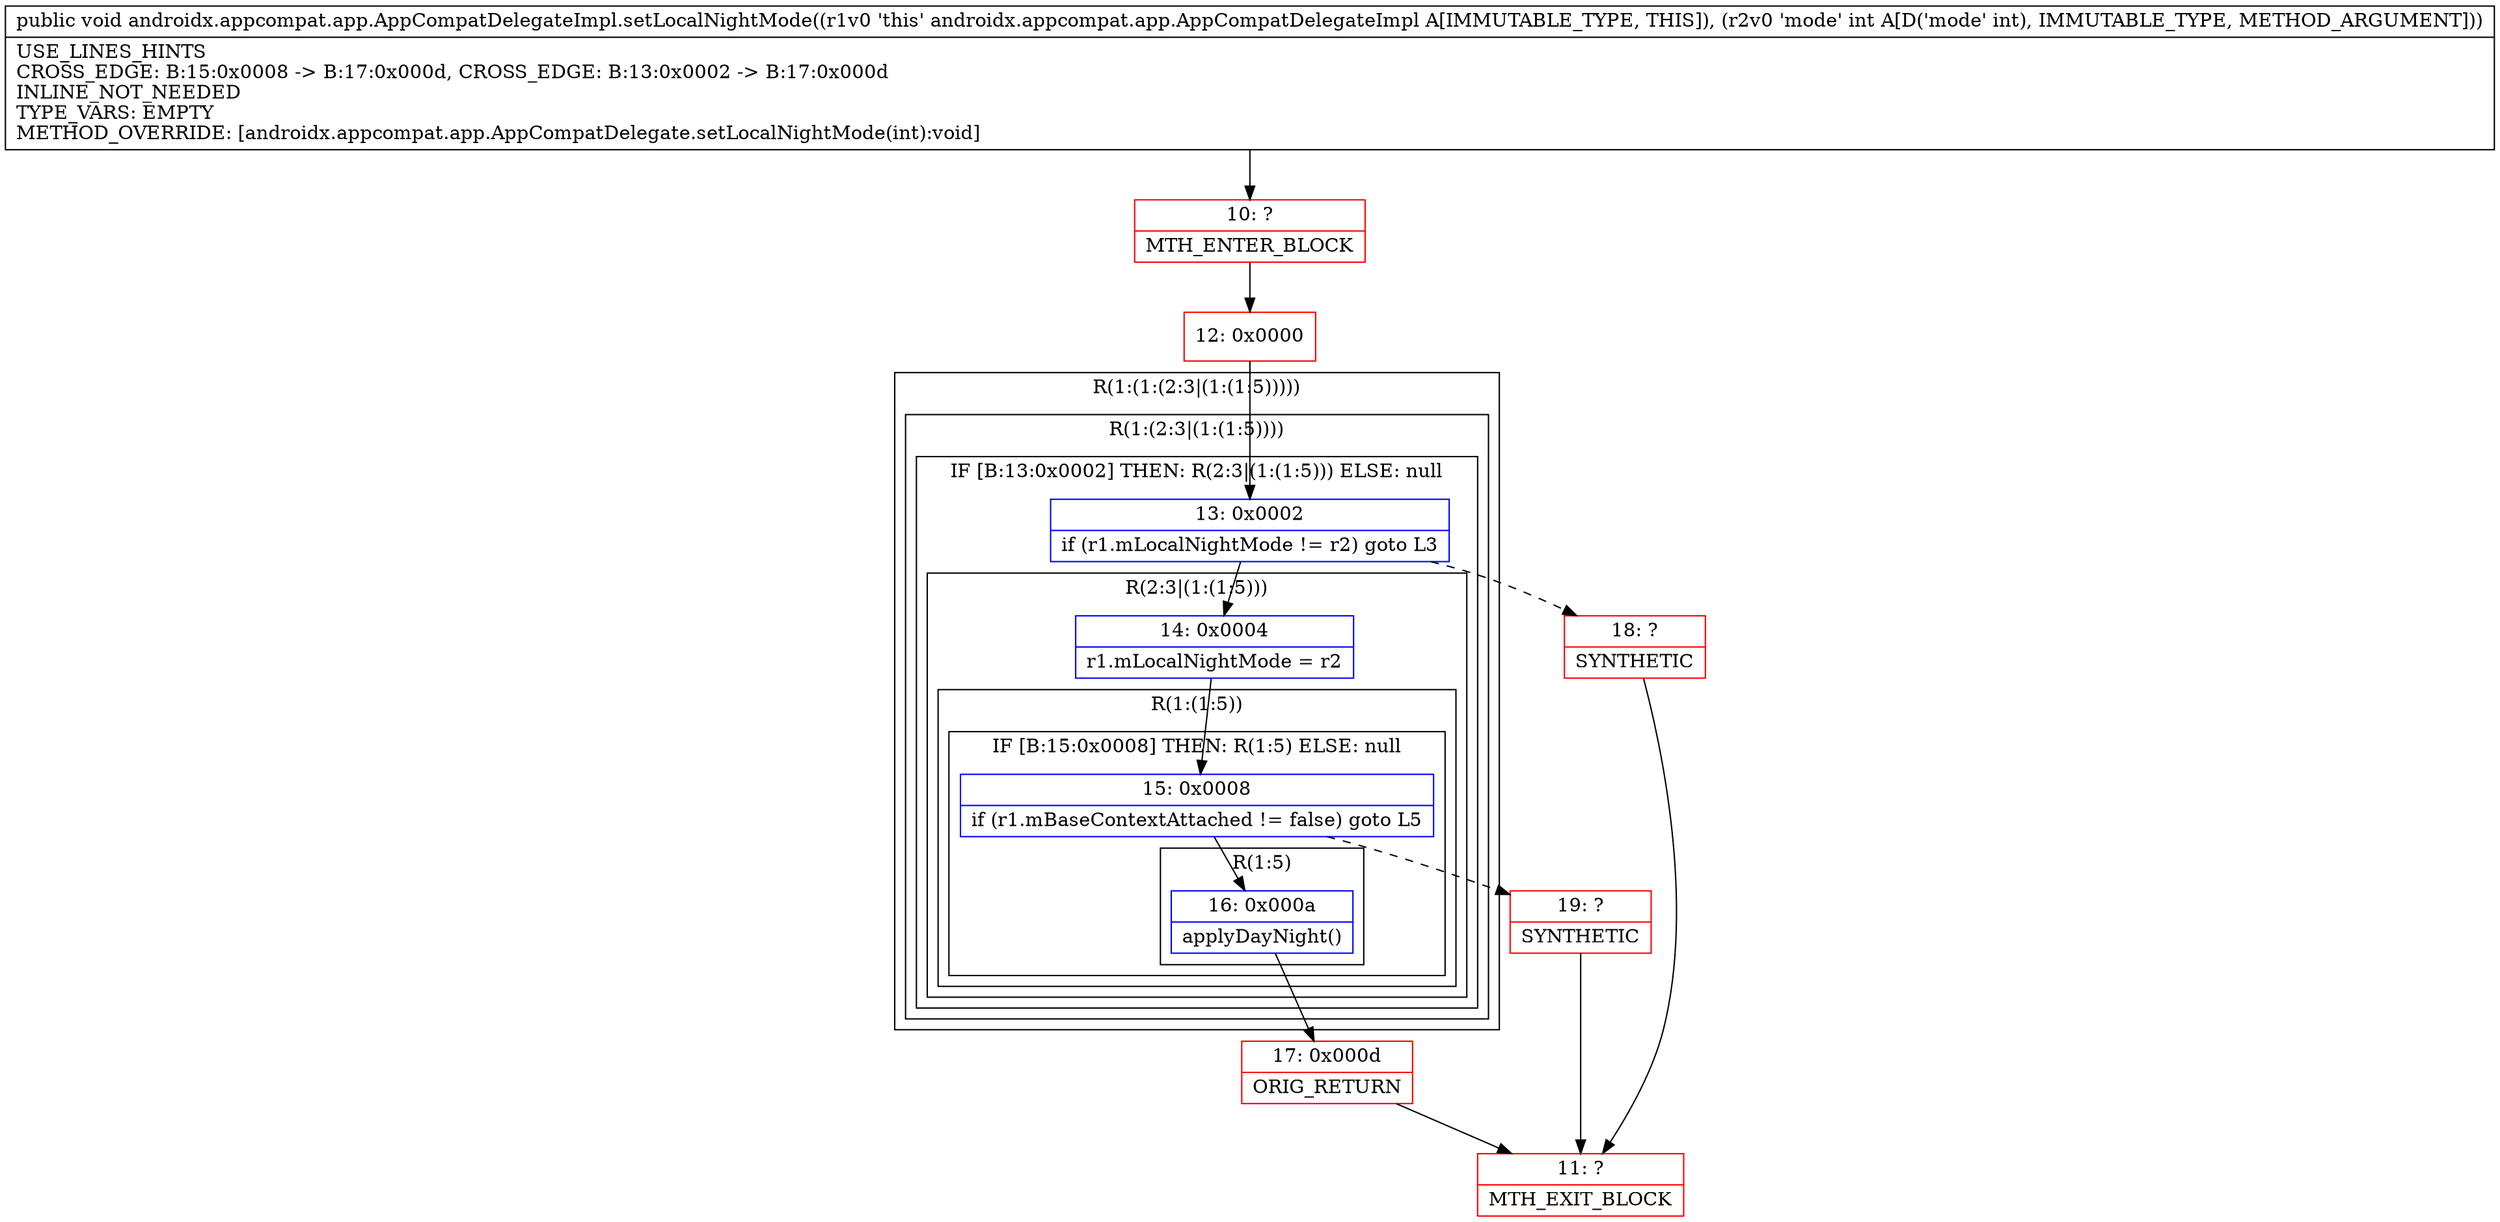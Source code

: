 digraph "CFG forandroidx.appcompat.app.AppCompatDelegateImpl.setLocalNightMode(I)V" {
subgraph cluster_Region_255456862 {
label = "R(1:(1:(2:3|(1:(1:5)))))";
node [shape=record,color=blue];
subgraph cluster_Region_170528746 {
label = "R(1:(2:3|(1:(1:5))))";
node [shape=record,color=blue];
subgraph cluster_IfRegion_112358798 {
label = "IF [B:13:0x0002] THEN: R(2:3|(1:(1:5))) ELSE: null";
node [shape=record,color=blue];
Node_13 [shape=record,label="{13\:\ 0x0002|if (r1.mLocalNightMode != r2) goto L3\l}"];
subgraph cluster_Region_1865042685 {
label = "R(2:3|(1:(1:5)))";
node [shape=record,color=blue];
Node_14 [shape=record,label="{14\:\ 0x0004|r1.mLocalNightMode = r2\l}"];
subgraph cluster_Region_803326528 {
label = "R(1:(1:5))";
node [shape=record,color=blue];
subgraph cluster_IfRegion_1978582281 {
label = "IF [B:15:0x0008] THEN: R(1:5) ELSE: null";
node [shape=record,color=blue];
Node_15 [shape=record,label="{15\:\ 0x0008|if (r1.mBaseContextAttached != false) goto L5\l}"];
subgraph cluster_Region_1617285183 {
label = "R(1:5)";
node [shape=record,color=blue];
Node_16 [shape=record,label="{16\:\ 0x000a|applyDayNight()\l}"];
}
}
}
}
}
}
}
Node_10 [shape=record,color=red,label="{10\:\ ?|MTH_ENTER_BLOCK\l}"];
Node_12 [shape=record,color=red,label="{12\:\ 0x0000}"];
Node_17 [shape=record,color=red,label="{17\:\ 0x000d|ORIG_RETURN\l}"];
Node_11 [shape=record,color=red,label="{11\:\ ?|MTH_EXIT_BLOCK\l}"];
Node_19 [shape=record,color=red,label="{19\:\ ?|SYNTHETIC\l}"];
Node_18 [shape=record,color=red,label="{18\:\ ?|SYNTHETIC\l}"];
MethodNode[shape=record,label="{public void androidx.appcompat.app.AppCompatDelegateImpl.setLocalNightMode((r1v0 'this' androidx.appcompat.app.AppCompatDelegateImpl A[IMMUTABLE_TYPE, THIS]), (r2v0 'mode' int A[D('mode' int), IMMUTABLE_TYPE, METHOD_ARGUMENT]))  | USE_LINES_HINTS\lCROSS_EDGE: B:15:0x0008 \-\> B:17:0x000d, CROSS_EDGE: B:13:0x0002 \-\> B:17:0x000d\lINLINE_NOT_NEEDED\lTYPE_VARS: EMPTY\lMETHOD_OVERRIDE: [androidx.appcompat.app.AppCompatDelegate.setLocalNightMode(int):void]\l}"];
MethodNode -> Node_10;Node_13 -> Node_14;
Node_13 -> Node_18[style=dashed];
Node_14 -> Node_15;
Node_15 -> Node_16;
Node_15 -> Node_19[style=dashed];
Node_16 -> Node_17;
Node_10 -> Node_12;
Node_12 -> Node_13;
Node_17 -> Node_11;
Node_19 -> Node_11;
Node_18 -> Node_11;
}


